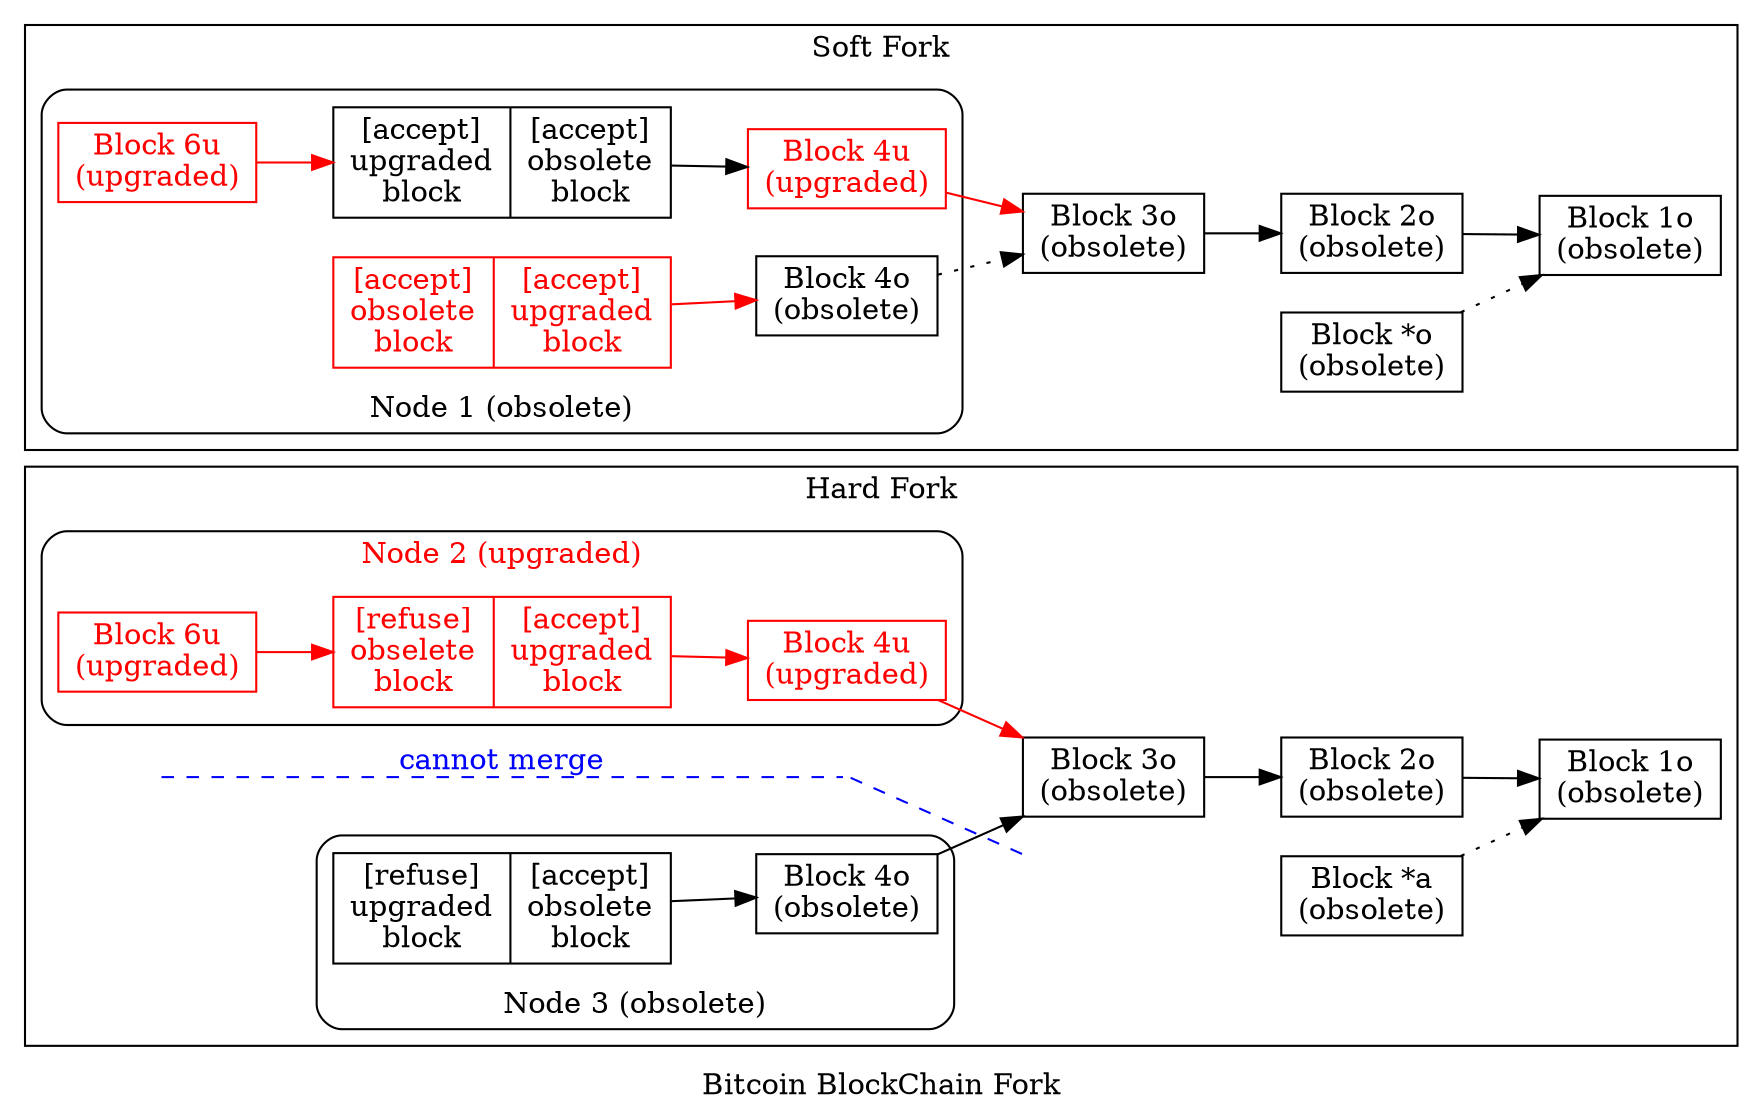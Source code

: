 digraph G {
    node[shape="record"]; 
    graph[pagedir="TL", rankdir="LR", splines="line"];
    graph[compound="true", clusterrank="global", newrank="true"];
    graph[label="Bitcoin BlockChain Fork"];

    subgraph cluster2 {
        graph[label="Hard Fork"];
      
        subgraph cluster2_1 {
            graph[label="Node 2 (upgraded)", style="rounded", fontcolor="red"];

            block2_6u[label="Block 6u\n(upgraded)", color="red", fontcolor="red"];
            block2_5ou[label="{[refuse]\nobselete\nblock|[accept]\nupgraded\nblock}", color="red", fontcolor="red"];
            block2_4u[label="Block 4u\n(upgraded)", color="red", fontcolor="red"];
        }

        subgraph cluster2_2 {
            graph[label="Node 3 (obsolete)", style="rounded", labelloc="b"];

            block2_5uo[label="{[refuse]\nupgraded\nblock|[accept]\nobsolete\nblock}"];
            block2_4o[label="Block 4o\n(obsolete)"];
        }

        block2_3o[label="Block 3o\n(obsolete)"];
        block2_2o[label="Block 2o\n(obsolete)"];
        block2_1o[label="Block 1o\n(obsolete)"];
        block2_0o[label="Block *a\n(obsolete)"];

        block2_1[shape="point", style="invis"];
        block2_2[shape="point", style="invis"];
        block2_3[style="invis"];
        block2_4[style="invis"];
        block2_5[style="invis"];


        block2_6u->block2_5ou[color="red"];
        block2_5ou->block2_4u[color="red"];
        block2_4u->block2_3o[color="red"];
        block2_3o->block2_2o;
        block2_2o->block2_1o;

        block2_1->block2_2[arrowhead="none", style="dashed", color="blue", minlen="2", label="cannot merge", fontcolor="blue"];
        block2_2->block2_4[arrowhead="none", style="dashed", color="blue"];
        block2_2->block2_3o[style="invis"];

        block2_3->block2_5uo[style="invis"];
        block2_5uo->block2_4o;
        block2_4o->block2_3o;
        block2_4o->block2_4[style="invis"];
        block2_4->block2_0o[style="invis"];
        block2_0o->block2_1o[style="dotted"];
        block2_0o->block2_5[style="invis"];
    }

    subgraph cluster1 {
        graph[label="Soft Fork"];

        subgraph cluster1_1 {
            graph[label="Node 1 (obsolete)", style="rounded", labelloc="b"];

            block1_6u[label="Block 6u\n(upgraded)", color="red", fontcolor="red"];
            block1_5uo[label="{[accept]\nupgraded\nblock|[accept]\nobsolete\nblock}"];
            block1_4u[label="Block 4u\n(upgraded)", color="red", fontcolor="red"];
            block1_5ou[label="{[accept]\nobsolete\nblock|[accept]\nupgraded\nblock}", color="red", fontcolor="red"];
            block1_4o[label="Block 4o\n(obsolete)"];
        }

        block1_3o[label="Block 3o\n(obsolete)"];
        block1_2o[label="Block 2o\n(obsolete)"];
        block1_1o[label="Block 1o\n(obsolete)"];
        block1_0o[label="Block *o\n(obsolete)"];

        block1_1[style="invis"];


        block1_6u->block1_5uo[color="red"];
        block1_5uo->block1_4u;
        block1_4u->block1_3o[color="red"];
        block1_3o->block1_2o;
        block1_2o->block1_1o;

        block1_5ou->block1_4o[color="red"];
        block1_4o->block1_3o[style="dotted"];
        block1_0o->block1_1o[style="dotted"];
        block1_0o->block1_1[style="invis"];
    }
}